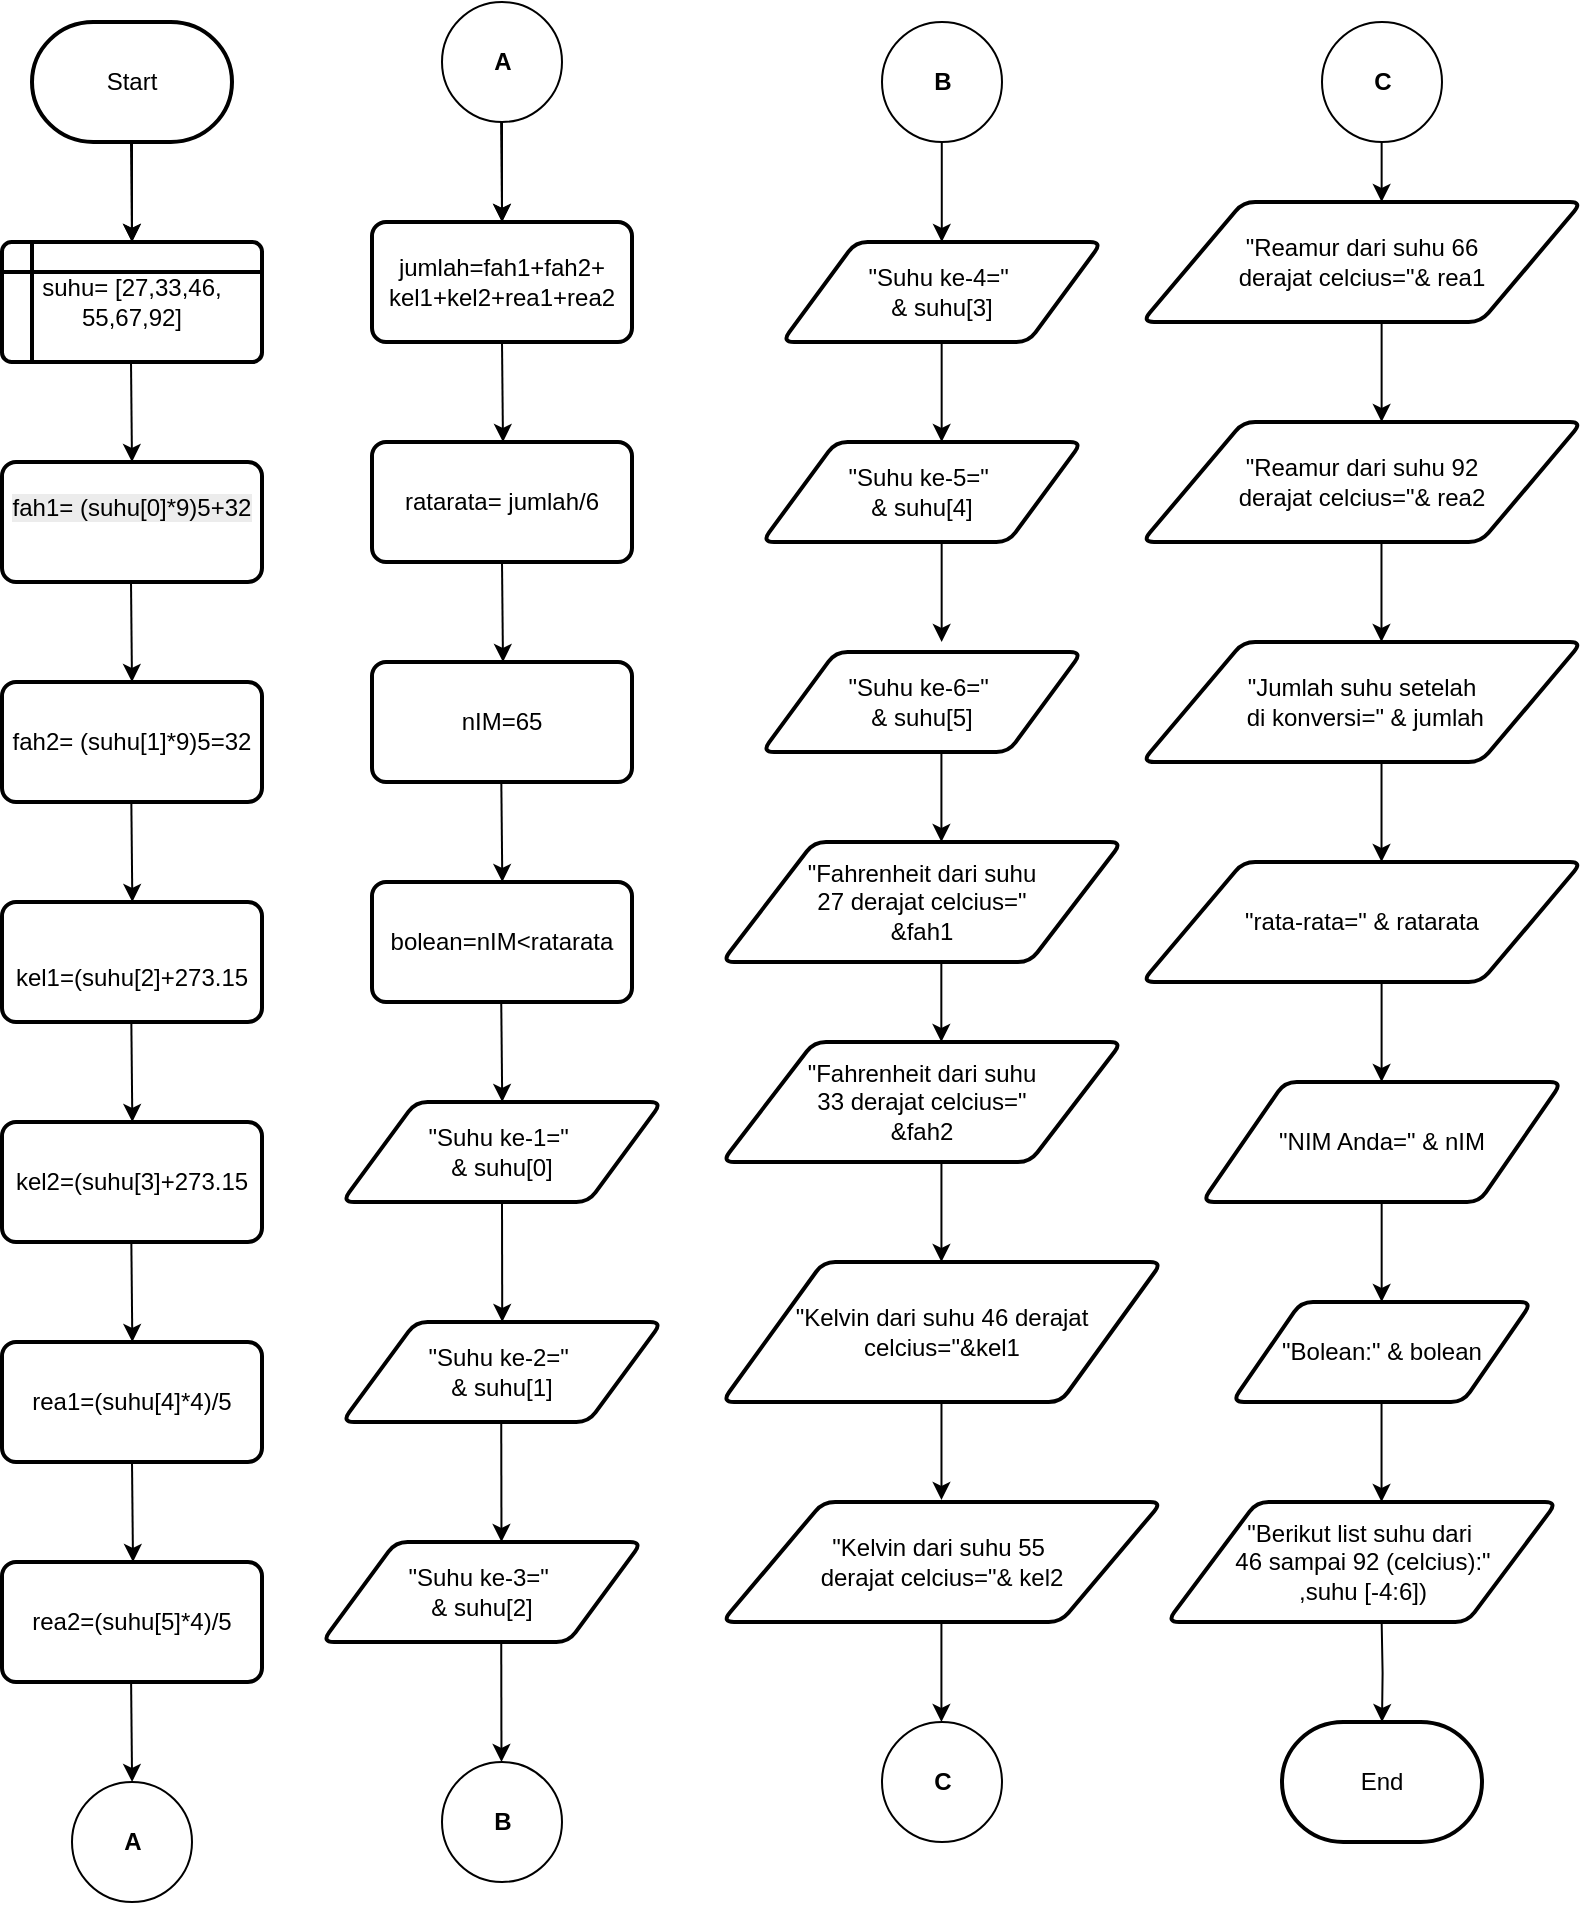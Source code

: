 <mxfile version="28.1.2" pages="2">
  <diagram name="Page-1" id="aWlOVev54Y7wxD_GlZZ6">
    <mxGraphModel dx="1737" dy="1043" grid="1" gridSize="10" guides="1" tooltips="1" connect="1" arrows="1" fold="1" page="1" pageScale="1" pageWidth="850" pageHeight="1100" math="0" shadow="0">
      <root>
        <mxCell id="0" />
        <mxCell id="1" parent="0" />
        <mxCell id="DTB9U6Tat9dKRQT2tUvX-7" value="" style="edgeStyle=orthogonalEdgeStyle;rounded=0;orthogonalLoop=1;jettySize=auto;html=1;" edge="1" parent="1">
          <mxGeometry relative="1" as="geometry">
            <mxPoint x="95" y="100" as="sourcePoint" />
            <mxPoint x="95" y="150" as="targetPoint" />
          </mxGeometry>
        </mxCell>
        <mxCell id="DTB9U6Tat9dKRQT2tUvX-4" value="" style="endArrow=classic;html=1;rounded=0;" edge="1" parent="1">
          <mxGeometry width="50" height="50" relative="1" as="geometry">
            <mxPoint x="94.5" y="100" as="sourcePoint" />
            <mxPoint x="95" y="150" as="targetPoint" />
          </mxGeometry>
        </mxCell>
        <mxCell id="DTB9U6Tat9dKRQT2tUvX-8" value="" style="endArrow=classic;html=1;rounded=0;" edge="1" parent="1">
          <mxGeometry width="50" height="50" relative="1" as="geometry">
            <mxPoint x="94.5" y="210" as="sourcePoint" />
            <mxPoint x="95" y="260" as="targetPoint" />
          </mxGeometry>
        </mxCell>
        <mxCell id="DTB9U6Tat9dKRQT2tUvX-11" value="" style="endArrow=classic;html=1;rounded=0;" edge="1" parent="1">
          <mxGeometry width="50" height="50" relative="1" as="geometry">
            <mxPoint x="94.5" y="320" as="sourcePoint" />
            <mxPoint x="95" y="370" as="targetPoint" />
          </mxGeometry>
        </mxCell>
        <mxCell id="DTB9U6Tat9dKRQT2tUvX-15" value="" style="endArrow=classic;html=1;rounded=0;" edge="1" parent="1">
          <mxGeometry width="50" height="50" relative="1" as="geometry">
            <mxPoint x="94.67" y="430" as="sourcePoint" />
            <mxPoint x="95.17" y="480" as="targetPoint" />
          </mxGeometry>
        </mxCell>
        <mxCell id="DTB9U6Tat9dKRQT2tUvX-18" value="" style="endArrow=classic;html=1;rounded=0;" edge="1" parent="1">
          <mxGeometry width="50" height="50" relative="1" as="geometry">
            <mxPoint x="94.67" y="540" as="sourcePoint" />
            <mxPoint x="95.17" y="590" as="targetPoint" />
          </mxGeometry>
        </mxCell>
        <mxCell id="DTB9U6Tat9dKRQT2tUvX-20" value="" style="endArrow=classic;html=1;rounded=0;" edge="1" parent="1">
          <mxGeometry width="50" height="50" relative="1" as="geometry">
            <mxPoint x="94.67" y="650" as="sourcePoint" />
            <mxPoint x="95.17" y="700" as="targetPoint" />
          </mxGeometry>
        </mxCell>
        <mxCell id="DTB9U6Tat9dKRQT2tUvX-25" value="" style="endArrow=classic;html=1;rounded=0;" edge="1" parent="1">
          <mxGeometry width="50" height="50" relative="1" as="geometry">
            <mxPoint x="95" y="760" as="sourcePoint" />
            <mxPoint x="95.5" y="810" as="targetPoint" />
          </mxGeometry>
        </mxCell>
        <mxCell id="DTB9U6Tat9dKRQT2tUvX-27" value="&#xa;&lt;span style=&quot;color: rgb(0, 0, 0); font-family: Helvetica; font-size: 12px; font-style: normal; font-variant-ligatures: normal; font-variant-caps: normal; font-weight: 400; letter-spacing: normal; orphans: 2; text-align: center; text-indent: 0px; text-transform: none; widows: 2; word-spacing: 0px; -webkit-text-stroke-width: 0px; white-space: normal; background-color: rgb(236, 236, 236); text-decoration-thickness: initial; text-decoration-style: initial; text-decoration-color: initial; display: inline !important; float: none;&quot;&gt;fah1= (suhu[0]*9)5+32&lt;/span&gt;&#xa;&#xa;" style="rounded=1;whiteSpace=wrap;html=1;absoluteArcSize=1;arcSize=14;strokeWidth=2;" vertex="1" parent="1">
          <mxGeometry x="30" y="260" width="130" height="60" as="geometry" />
        </mxCell>
        <mxCell id="DTB9U6Tat9dKRQT2tUvX-28" value="Start" style="strokeWidth=2;html=1;shape=mxgraph.flowchart.terminator;whiteSpace=wrap;" vertex="1" parent="1">
          <mxGeometry x="45" y="40" width="100" height="60" as="geometry" />
        </mxCell>
        <mxCell id="DTB9U6Tat9dKRQT2tUvX-29" value="fah2= (suhu[1]*9)5=32" style="rounded=1;whiteSpace=wrap;html=1;absoluteArcSize=1;arcSize=14;strokeWidth=2;" vertex="1" parent="1">
          <mxGeometry x="30" y="370" width="130" height="60" as="geometry" />
        </mxCell>
        <mxCell id="DTB9U6Tat9dKRQT2tUvX-30" value="&lt;br&gt;kel1=(suhu[2]+273.15" style="rounded=1;whiteSpace=wrap;html=1;absoluteArcSize=1;arcSize=14;strokeWidth=2;labelPosition=center;verticalLabelPosition=middle;align=center;verticalAlign=middle;" vertex="1" parent="1">
          <mxGeometry x="30" y="480" width="130" height="60" as="geometry" />
        </mxCell>
        <mxCell id="DTB9U6Tat9dKRQT2tUvX-34" value="kel2=(suhu[3]+273.15" style="rounded=1;whiteSpace=wrap;html=1;absoluteArcSize=1;arcSize=14;strokeWidth=2;labelPosition=center;verticalLabelPosition=middle;align=center;verticalAlign=middle;" vertex="1" parent="1">
          <mxGeometry x="30" y="590" width="130" height="60" as="geometry" />
        </mxCell>
        <mxCell id="DTB9U6Tat9dKRQT2tUvX-37" value="rea1=(suhu[4]*4)/5" style="rounded=1;whiteSpace=wrap;html=1;absoluteArcSize=1;arcSize=14;strokeWidth=2;labelPosition=center;verticalLabelPosition=middle;align=center;verticalAlign=middle;" vertex="1" parent="1">
          <mxGeometry x="30" y="700" width="130" height="60" as="geometry" />
        </mxCell>
        <mxCell id="DTB9U6Tat9dKRQT2tUvX-38" value="rea2=(suhu[5]*4)/5" style="rounded=1;whiteSpace=wrap;html=1;absoluteArcSize=1;arcSize=14;strokeWidth=2;labelPosition=center;verticalLabelPosition=middle;align=center;verticalAlign=middle;" vertex="1" parent="1">
          <mxGeometry x="30" y="810" width="130" height="60" as="geometry" />
        </mxCell>
        <mxCell id="DTB9U6Tat9dKRQT2tUvX-40" value="" style="endArrow=classic;html=1;rounded=0;" edge="1" parent="1">
          <mxGeometry width="50" height="50" relative="1" as="geometry">
            <mxPoint x="94.55" y="870" as="sourcePoint" />
            <mxPoint x="95.05" y="920" as="targetPoint" />
          </mxGeometry>
        </mxCell>
        <mxCell id="DTB9U6Tat9dKRQT2tUvX-43" value="" style="endArrow=classic;html=1;rounded=0;" edge="1" parent="1">
          <mxGeometry width="50" height="50" relative="1" as="geometry">
            <mxPoint x="279.55" y="90" as="sourcePoint" />
            <mxPoint x="280.05" y="140" as="targetPoint" />
          </mxGeometry>
        </mxCell>
        <mxCell id="DTB9U6Tat9dKRQT2tUvX-44" value="jumlah=fah1+fah2+&lt;div&gt;kel1+kel2+rea1+rea2&lt;/div&gt;" style="rounded=1;whiteSpace=wrap;html=1;absoluteArcSize=1;arcSize=14;strokeWidth=2;labelPosition=center;verticalLabelPosition=middle;align=center;verticalAlign=middle;movable=1;resizable=1;rotatable=1;deletable=1;editable=1;locked=0;connectable=1;" vertex="1" parent="1">
          <mxGeometry x="215" y="140" width="130" height="60" as="geometry" />
        </mxCell>
        <mxCell id="DTB9U6Tat9dKRQT2tUvX-49" value="" style="endArrow=classic;html=1;rounded=0;" edge="1" parent="1">
          <mxGeometry width="50" height="50" relative="1" as="geometry">
            <mxPoint x="280" y="200" as="sourcePoint" />
            <mxPoint x="280.5" y="250" as="targetPoint" />
          </mxGeometry>
        </mxCell>
        <mxCell id="DTB9U6Tat9dKRQT2tUvX-50" value="ratarata= jumlah/6" style="rounded=1;whiteSpace=wrap;html=1;absoluteArcSize=1;arcSize=14;strokeWidth=2;labelPosition=center;verticalLabelPosition=middle;align=center;verticalAlign=middle;" vertex="1" parent="1">
          <mxGeometry x="215" y="250" width="130" height="60" as="geometry" />
        </mxCell>
        <mxCell id="DTB9U6Tat9dKRQT2tUvX-51" value="" style="endArrow=classic;html=1;rounded=0;" edge="1" parent="1">
          <mxGeometry width="50" height="50" relative="1" as="geometry">
            <mxPoint x="280" y="310" as="sourcePoint" />
            <mxPoint x="280.5" y="360" as="targetPoint" />
          </mxGeometry>
        </mxCell>
        <mxCell id="DTB9U6Tat9dKRQT2tUvX-52" value="nIM=65" style="rounded=1;whiteSpace=wrap;html=1;absoluteArcSize=1;arcSize=14;strokeWidth=2;labelPosition=center;verticalLabelPosition=middle;align=center;verticalAlign=middle;" vertex="1" parent="1">
          <mxGeometry x="215" y="360" width="130" height="60" as="geometry" />
        </mxCell>
        <mxCell id="DTB9U6Tat9dKRQT2tUvX-53" value="A" style="verticalLabelPosition=middle;verticalAlign=middle;html=1;shape=mxgraph.flowchart.on-page_reference;labelPosition=center;align=center;fontStyle=1" vertex="1" parent="1">
          <mxGeometry x="65" y="920" width="60" height="60" as="geometry" />
        </mxCell>
        <mxCell id="DTB9U6Tat9dKRQT2tUvX-73" value="" style="edgeStyle=orthogonalEdgeStyle;rounded=0;orthogonalLoop=1;jettySize=auto;html=1;" edge="1" parent="1">
          <mxGeometry relative="1" as="geometry">
            <mxPoint x="280" y="90" as="sourcePoint" />
            <mxPoint x="280" y="140" as="targetPoint" />
          </mxGeometry>
        </mxCell>
        <mxCell id="DTB9U6Tat9dKRQT2tUvX-54" value="A" style="verticalLabelPosition=middle;verticalAlign=middle;html=1;shape=mxgraph.flowchart.on-page_reference;labelPosition=center;align=center;fontStyle=1" vertex="1" parent="1">
          <mxGeometry x="250" y="30" width="60" height="60" as="geometry" />
        </mxCell>
        <mxCell id="DTB9U6Tat9dKRQT2tUvX-55" value="" style="endArrow=classic;html=1;rounded=0;" edge="1" parent="1">
          <mxGeometry width="50" height="50" relative="1" as="geometry">
            <mxPoint x="279.66" y="420" as="sourcePoint" />
            <mxPoint x="280.16" y="470" as="targetPoint" />
          </mxGeometry>
        </mxCell>
        <mxCell id="DTB9U6Tat9dKRQT2tUvX-58" value="bolean=nIM&amp;lt;ratarata" style="rounded=1;whiteSpace=wrap;html=1;absoluteArcSize=1;arcSize=14;strokeWidth=2;labelPosition=center;verticalLabelPosition=middle;align=center;verticalAlign=middle;" vertex="1" parent="1">
          <mxGeometry x="215" y="470" width="130" height="60" as="geometry" />
        </mxCell>
        <mxCell id="DTB9U6Tat9dKRQT2tUvX-59" value="&quot;Suhu ke-1=&quot;&amp;nbsp;&lt;div&gt;&amp;amp; suhu[0]&lt;/div&gt;" style="shape=parallelogram;html=1;strokeWidth=2;perimeter=parallelogramPerimeter;whiteSpace=wrap;rounded=1;arcSize=12;size=0.23;" vertex="1" parent="1">
          <mxGeometry x="200" y="580" width="160" height="50" as="geometry" />
        </mxCell>
        <mxCell id="DTB9U6Tat9dKRQT2tUvX-60" value="" style="endArrow=classic;html=1;rounded=0;" edge="1" parent="1">
          <mxGeometry width="50" height="50" relative="1" as="geometry">
            <mxPoint x="279.62" y="530" as="sourcePoint" />
            <mxPoint x="280.12" y="580" as="targetPoint" />
          </mxGeometry>
        </mxCell>
        <mxCell id="DTB9U6Tat9dKRQT2tUvX-63" value="" style="endArrow=classic;html=1;rounded=0;exitX=0.5;exitY=1;exitDx=0;exitDy=0;" edge="1" parent="1" source="DTB9U6Tat9dKRQT2tUvX-59">
          <mxGeometry width="50" height="50" relative="1" as="geometry">
            <mxPoint x="279.62" y="640" as="sourcePoint" />
            <mxPoint x="280.12" y="690" as="targetPoint" />
          </mxGeometry>
        </mxCell>
        <mxCell id="DTB9U6Tat9dKRQT2tUvX-65" value="&quot;Suhu ke-2=&quot;&amp;nbsp;&lt;div&gt;&amp;amp; suhu[1]&lt;/div&gt;" style="shape=parallelogram;html=1;strokeWidth=2;perimeter=parallelogramPerimeter;whiteSpace=wrap;rounded=1;arcSize=12;size=0.23;" vertex="1" parent="1">
          <mxGeometry x="200" y="690" width="160" height="50" as="geometry" />
        </mxCell>
        <mxCell id="DTB9U6Tat9dKRQT2tUvX-68" value="suhu= [27,33,46,&lt;div&gt;55,67,92]&lt;/div&gt;" style="shape=internalStorage;whiteSpace=wrap;html=1;dx=15;dy=15;rounded=1;arcSize=8;strokeWidth=2;" vertex="1" parent="1">
          <mxGeometry x="30" y="150" width="130" height="60" as="geometry" />
        </mxCell>
        <mxCell id="DTB9U6Tat9dKRQT2tUvX-70" value="" style="endArrow=classic;html=1;rounded=0;exitX=0.5;exitY=1;exitDx=0;exitDy=0;" edge="1" parent="1">
          <mxGeometry width="50" height="50" relative="1" as="geometry">
            <mxPoint x="279.62" y="740" as="sourcePoint" />
            <mxPoint x="279.74" y="800" as="targetPoint" />
          </mxGeometry>
        </mxCell>
        <mxCell id="DTB9U6Tat9dKRQT2tUvX-71" value="&quot;Suhu ke-3=&quot;&amp;nbsp;&lt;div&gt;&amp;amp; suhu[2]&lt;/div&gt;" style="shape=parallelogram;html=1;strokeWidth=2;perimeter=parallelogramPerimeter;whiteSpace=wrap;rounded=1;arcSize=12;size=0.23;" vertex="1" parent="1">
          <mxGeometry x="190" y="800" width="160" height="50" as="geometry" />
        </mxCell>
        <mxCell id="DTB9U6Tat9dKRQT2tUvX-72" value="" style="endArrow=classic;html=1;rounded=0;exitX=0.5;exitY=1;exitDx=0;exitDy=0;" edge="1" parent="1">
          <mxGeometry width="50" height="50" relative="1" as="geometry">
            <mxPoint x="279.62" y="850" as="sourcePoint" />
            <mxPoint x="279.74" y="910" as="targetPoint" />
          </mxGeometry>
        </mxCell>
        <mxCell id="DTB9U6Tat9dKRQT2tUvX-76" value="" style="edgeStyle=orthogonalEdgeStyle;rounded=0;orthogonalLoop=1;jettySize=auto;html=1;" edge="1" parent="1">
          <mxGeometry relative="1" as="geometry">
            <mxPoint x="499.89" y="100" as="sourcePoint" />
            <mxPoint x="499.89" y="150" as="targetPoint" />
          </mxGeometry>
        </mxCell>
        <mxCell id="DTB9U6Tat9dKRQT2tUvX-77" value="&quot;Suhu ke-4=&quot;&amp;nbsp;&lt;div&gt;&amp;amp; suhu[3]&lt;/div&gt;" style="shape=parallelogram;html=1;strokeWidth=2;perimeter=parallelogramPerimeter;whiteSpace=wrap;rounded=1;arcSize=12;size=0.23;" vertex="1" parent="1">
          <mxGeometry x="420" y="150" width="160" height="50" as="geometry" />
        </mxCell>
        <mxCell id="DTB9U6Tat9dKRQT2tUvX-78" value="" style="edgeStyle=orthogonalEdgeStyle;rounded=0;orthogonalLoop=1;jettySize=auto;html=1;" edge="1" parent="1">
          <mxGeometry relative="1" as="geometry">
            <mxPoint x="499.83" y="200" as="sourcePoint" />
            <mxPoint x="499.83" y="250" as="targetPoint" />
          </mxGeometry>
        </mxCell>
        <mxCell id="DTB9U6Tat9dKRQT2tUvX-82" value="" style="edgeStyle=orthogonalEdgeStyle;rounded=0;orthogonalLoop=1;jettySize=auto;html=1;" edge="1" parent="1">
          <mxGeometry relative="1" as="geometry">
            <mxPoint x="499.83" y="300" as="sourcePoint" />
            <mxPoint x="499.83" y="350" as="targetPoint" />
          </mxGeometry>
        </mxCell>
        <mxCell id="DTB9U6Tat9dKRQT2tUvX-83" value="&quot;Suhu ke-5=&quot;&amp;nbsp;&lt;div&gt;&amp;amp; suhu[4]&lt;/div&gt;" style="shape=parallelogram;html=1;strokeWidth=2;perimeter=parallelogramPerimeter;whiteSpace=wrap;rounded=1;arcSize=12;size=0.23;" vertex="1" parent="1">
          <mxGeometry x="410" y="250" width="160" height="50" as="geometry" />
        </mxCell>
        <mxCell id="DTB9U6Tat9dKRQT2tUvX-84" value="" style="edgeStyle=orthogonalEdgeStyle;rounded=0;orthogonalLoop=1;jettySize=auto;html=1;" edge="1" parent="1">
          <mxGeometry relative="1" as="geometry">
            <mxPoint x="499.71" y="400" as="sourcePoint" />
            <mxPoint x="499.71" y="450" as="targetPoint" />
          </mxGeometry>
        </mxCell>
        <mxCell id="DTB9U6Tat9dKRQT2tUvX-85" value="&quot;Suhu ke-6=&quot;&amp;nbsp;&lt;div&gt;&amp;amp; suhu[5]&lt;/div&gt;" style="shape=parallelogram;html=1;strokeWidth=2;perimeter=parallelogramPerimeter;whiteSpace=wrap;rounded=1;arcSize=12;size=0.23;" vertex="1" parent="1">
          <mxGeometry x="410" y="355" width="160" height="50" as="geometry" />
        </mxCell>
        <mxCell id="DTB9U6Tat9dKRQT2tUvX-86" value="" style="edgeStyle=orthogonalEdgeStyle;rounded=0;orthogonalLoop=1;jettySize=auto;html=1;" edge="1" parent="1">
          <mxGeometry relative="1" as="geometry">
            <mxPoint x="499.67" y="500" as="sourcePoint" />
            <mxPoint x="499.67" y="550" as="targetPoint" />
          </mxGeometry>
        </mxCell>
        <mxCell id="DTB9U6Tat9dKRQT2tUvX-87" value="&quot;Fahrenheit dari suhu&lt;div&gt;27 derajat celcius=&quot;&lt;/div&gt;&lt;div&gt;&amp;amp;fah1&lt;/div&gt;" style="shape=parallelogram;html=1;strokeWidth=2;perimeter=parallelogramPerimeter;whiteSpace=wrap;rounded=1;arcSize=12;size=0.23;" vertex="1" parent="1">
          <mxGeometry x="390" y="450" width="200" height="60" as="geometry" />
        </mxCell>
        <mxCell id="DTB9U6Tat9dKRQT2tUvX-88" value="" style="edgeStyle=orthogonalEdgeStyle;rounded=0;orthogonalLoop=1;jettySize=auto;html=1;" edge="1" parent="1">
          <mxGeometry relative="1" as="geometry">
            <mxPoint x="499.72" y="610" as="sourcePoint" />
            <mxPoint x="499.72" y="660" as="targetPoint" />
          </mxGeometry>
        </mxCell>
        <mxCell id="DTB9U6Tat9dKRQT2tUvX-89" value="&quot;Fahrenheit dari suhu&lt;div&gt;33 derajat celcius=&quot;&lt;/div&gt;&lt;div&gt;&amp;amp;fah2&lt;/div&gt;" style="shape=parallelogram;html=1;strokeWidth=2;perimeter=parallelogramPerimeter;whiteSpace=wrap;rounded=1;arcSize=12;size=0.23;" vertex="1" parent="1">
          <mxGeometry x="390" y="550" width="200" height="60" as="geometry" />
        </mxCell>
        <mxCell id="DTB9U6Tat9dKRQT2tUvX-90" value="" style="edgeStyle=orthogonalEdgeStyle;rounded=0;orthogonalLoop=1;jettySize=auto;html=1;" edge="1" parent="1">
          <mxGeometry relative="1" as="geometry">
            <mxPoint x="499.74" y="729" as="sourcePoint" />
            <mxPoint x="499.74" y="779" as="targetPoint" />
          </mxGeometry>
        </mxCell>
        <mxCell id="DTB9U6Tat9dKRQT2tUvX-91" value="&quot;Kelvin dari suhu 46 derajat&lt;div&gt;celcius=&quot;&amp;amp;kel1&lt;/div&gt;" style="shape=parallelogram;html=1;strokeWidth=2;perimeter=parallelogramPerimeter;whiteSpace=wrap;rounded=1;arcSize=12;size=0.23;" vertex="1" parent="1">
          <mxGeometry x="390" y="660" width="220" height="70" as="geometry" />
        </mxCell>
        <mxCell id="VThM4lEWPv3zi0PNbjW7-1" value="B" style="verticalLabelPosition=middle;verticalAlign=middle;html=1;shape=mxgraph.flowchart.on-page_reference;labelPosition=center;align=center;fontStyle=1" vertex="1" parent="1">
          <mxGeometry x="250" y="910" width="60" height="60" as="geometry" />
        </mxCell>
        <mxCell id="VThM4lEWPv3zi0PNbjW7-2" value="B" style="verticalLabelPosition=middle;verticalAlign=middle;html=1;shape=mxgraph.flowchart.on-page_reference;labelPosition=center;align=center;fontStyle=1" vertex="1" parent="1">
          <mxGeometry x="470" y="40" width="60" height="60" as="geometry" />
        </mxCell>
        <mxCell id="VThM4lEWPv3zi0PNbjW7-3" value="" style="edgeStyle=orthogonalEdgeStyle;rounded=0;orthogonalLoop=1;jettySize=auto;html=1;" edge="1" parent="1">
          <mxGeometry relative="1" as="geometry">
            <mxPoint x="499.71" y="840" as="sourcePoint" />
            <mxPoint x="499.71" y="890" as="targetPoint" />
          </mxGeometry>
        </mxCell>
        <mxCell id="VThM4lEWPv3zi0PNbjW7-5" value="C" style="verticalLabelPosition=middle;verticalAlign=middle;html=1;shape=mxgraph.flowchart.on-page_reference;labelPosition=center;align=center;fontStyle=1" vertex="1" parent="1">
          <mxGeometry x="470" y="890" width="60" height="60" as="geometry" />
        </mxCell>
        <mxCell id="VThM4lEWPv3zi0PNbjW7-12" value="C" style="verticalLabelPosition=middle;verticalAlign=middle;html=1;shape=mxgraph.flowchart.on-page_reference;labelPosition=center;align=center;fontStyle=1" vertex="1" parent="1">
          <mxGeometry x="690" y="40" width="60" height="60" as="geometry" />
        </mxCell>
        <mxCell id="VThM4lEWPv3zi0PNbjW7-17" value="" style="endArrow=classic;html=1;rounded=0;" edge="1" parent="1">
          <mxGeometry width="50" height="50" relative="1" as="geometry">
            <mxPoint x="719.82" y="100" as="sourcePoint" />
            <mxPoint x="719.82" y="130" as="targetPoint" />
          </mxGeometry>
        </mxCell>
        <mxCell id="VThM4lEWPv3zi0PNbjW7-21" value="" style="edgeStyle=orthogonalEdgeStyle;rounded=0;orthogonalLoop=1;jettySize=auto;html=1;" edge="1" parent="1">
          <mxGeometry relative="1" as="geometry">
            <mxPoint x="719.81" y="190" as="sourcePoint" />
            <mxPoint x="719.81" y="240" as="targetPoint" />
          </mxGeometry>
        </mxCell>
        <mxCell id="VThM4lEWPv3zi0PNbjW7-22" value="&lt;font&gt;&quot;Reamur dari suhu 66&lt;/font&gt;&lt;div&gt;&lt;font&gt;derajat celcius=&quot;&amp;amp; rea1&lt;/font&gt;&lt;/div&gt;" style="shape=parallelogram;html=1;strokeWidth=2;perimeter=parallelogramPerimeter;whiteSpace=wrap;rounded=1;arcSize=12;size=0.23;" vertex="1" parent="1">
          <mxGeometry x="600" y="130" width="220" height="60" as="geometry" />
        </mxCell>
        <mxCell id="VThM4lEWPv3zi0PNbjW7-23" value="" style="edgeStyle=orthogonalEdgeStyle;rounded=0;orthogonalLoop=1;jettySize=auto;html=1;" edge="1" parent="1">
          <mxGeometry relative="1" as="geometry">
            <mxPoint x="719.74" y="300" as="sourcePoint" />
            <mxPoint x="719.74" y="350" as="targetPoint" />
          </mxGeometry>
        </mxCell>
        <mxCell id="VThM4lEWPv3zi0PNbjW7-24" value="&lt;font&gt;&quot;Reamur dari suhu 92&lt;/font&gt;&lt;div&gt;&lt;font&gt;derajat celcius=&quot;&amp;amp; rea2&lt;/font&gt;&lt;/div&gt;" style="shape=parallelogram;html=1;strokeWidth=2;perimeter=parallelogramPerimeter;whiteSpace=wrap;rounded=1;arcSize=12;size=0.23;" vertex="1" parent="1">
          <mxGeometry x="600" y="240" width="220" height="60" as="geometry" />
        </mxCell>
        <mxCell id="VThM4lEWPv3zi0PNbjW7-25" value="" style="edgeStyle=orthogonalEdgeStyle;rounded=0;orthogonalLoop=1;jettySize=auto;html=1;" edge="1" parent="1">
          <mxGeometry relative="1" as="geometry">
            <mxPoint x="719.76" y="410" as="sourcePoint" />
            <mxPoint x="719.76" y="460" as="targetPoint" />
          </mxGeometry>
        </mxCell>
        <mxCell id="VThM4lEWPv3zi0PNbjW7-26" value="&quot;Jumlah suhu setelah&lt;div&gt;&lt;span style=&quot;background-color: transparent; color: light-dark(rgb(0, 0, 0), rgb(255, 255, 255));&quot;&gt;&amp;nbsp;di konversi=&quot; &amp;amp; jumlah&lt;/span&gt;&lt;/div&gt;" style="shape=parallelogram;html=1;strokeWidth=2;perimeter=parallelogramPerimeter;whiteSpace=wrap;rounded=1;arcSize=12;size=0.23;" vertex="1" parent="1">
          <mxGeometry x="600" y="350" width="220" height="60" as="geometry" />
        </mxCell>
        <mxCell id="VThM4lEWPv3zi0PNbjW7-27" value="" style="edgeStyle=orthogonalEdgeStyle;rounded=0;orthogonalLoop=1;jettySize=auto;html=1;" edge="1" parent="1">
          <mxGeometry relative="1" as="geometry">
            <mxPoint x="719.8" y="520" as="sourcePoint" />
            <mxPoint x="719.8" y="570" as="targetPoint" />
          </mxGeometry>
        </mxCell>
        <mxCell id="VThM4lEWPv3zi0PNbjW7-28" value="&quot;rata-rata=&quot; &amp;amp; ratarata" style="shape=parallelogram;html=1;strokeWidth=2;perimeter=parallelogramPerimeter;whiteSpace=wrap;rounded=1;arcSize=12;size=0.23;" vertex="1" parent="1">
          <mxGeometry x="600" y="460" width="220" height="60" as="geometry" />
        </mxCell>
        <mxCell id="VThM4lEWPv3zi0PNbjW7-30" value="" style="edgeStyle=orthogonalEdgeStyle;rounded=0;orthogonalLoop=1;jettySize=auto;html=1;" edge="1" parent="1">
          <mxGeometry relative="1" as="geometry">
            <mxPoint x="719.83" y="630" as="sourcePoint" />
            <mxPoint x="719.83" y="680" as="targetPoint" />
          </mxGeometry>
        </mxCell>
        <mxCell id="VThM4lEWPv3zi0PNbjW7-31" value="&quot;NIM Anda=&quot; &amp;amp; nIM" style="shape=parallelogram;html=1;strokeWidth=2;perimeter=parallelogramPerimeter;whiteSpace=wrap;rounded=1;arcSize=12;size=0.23;" vertex="1" parent="1">
          <mxGeometry x="630" y="570" width="180" height="60" as="geometry" />
        </mxCell>
        <mxCell id="VThM4lEWPv3zi0PNbjW7-33" value="&lt;font&gt;&quot;Kelvin dari suhu 55&amp;nbsp;&lt;/font&gt;&lt;div&gt;&lt;font&gt;derajat celcius=&quot;&amp;amp; kel2&lt;/font&gt;&lt;/div&gt;" style="shape=parallelogram;html=1;strokeWidth=2;perimeter=parallelogramPerimeter;whiteSpace=wrap;rounded=1;arcSize=12;size=0.23;" vertex="1" parent="1">
          <mxGeometry x="390" y="780" width="220" height="60" as="geometry" />
        </mxCell>
        <mxCell id="VThM4lEWPv3zi0PNbjW7-34" value="&quot;Bolean:&quot; &amp;amp; bolean" style="shape=parallelogram;html=1;strokeWidth=2;perimeter=parallelogramPerimeter;whiteSpace=wrap;rounded=1;arcSize=12;size=0.23;" vertex="1" parent="1">
          <mxGeometry x="645" y="680" width="150" height="50" as="geometry" />
        </mxCell>
        <mxCell id="VThM4lEWPv3zi0PNbjW7-35" value="" style="edgeStyle=orthogonalEdgeStyle;rounded=0;orthogonalLoop=1;jettySize=auto;html=1;" edge="1" parent="1">
          <mxGeometry relative="1" as="geometry">
            <mxPoint x="719.77" y="730" as="sourcePoint" />
            <mxPoint x="719.77" y="780" as="targetPoint" />
          </mxGeometry>
        </mxCell>
        <mxCell id="VThM4lEWPv3zi0PNbjW7-36" value="&quot;Berikut list suhu dari&amp;nbsp;&lt;div&gt;46 sampai 92 (celcius):&quot;&lt;/div&gt;&lt;div&gt;,suhu [-4:6])&lt;/div&gt;" style="shape=parallelogram;html=1;strokeWidth=2;perimeter=parallelogramPerimeter;whiteSpace=wrap;rounded=1;arcSize=12;size=0.23;" vertex="1" parent="1">
          <mxGeometry x="612.5" y="780" width="195" height="60" as="geometry" />
        </mxCell>
        <mxCell id="VThM4lEWPv3zi0PNbjW7-37" value="" style="edgeStyle=orthogonalEdgeStyle;rounded=0;orthogonalLoop=1;jettySize=auto;html=1;" edge="1" parent="1" target="VThM4lEWPv3zi0PNbjW7-40">
          <mxGeometry relative="1" as="geometry">
            <mxPoint x="719.83" y="840" as="sourcePoint" />
            <mxPoint x="719.83" y="890" as="targetPoint" />
          </mxGeometry>
        </mxCell>
        <mxCell id="VThM4lEWPv3zi0PNbjW7-40" value="End" style="strokeWidth=2;html=1;shape=mxgraph.flowchart.terminator;whiteSpace=wrap;" vertex="1" parent="1">
          <mxGeometry x="670.0" y="890" width="100" height="60" as="geometry" />
        </mxCell>
      </root>
    </mxGraphModel>
  </diagram>
  <diagram name="Copy of Page-1" id="rs0fv9n4oo-5_266p8g9">
    <mxGraphModel dx="1384" dy="1190" grid="1" gridSize="10" guides="1" tooltips="1" connect="1" arrows="1" fold="1" page="1" pageScale="1" pageWidth="850" pageHeight="1100" math="0" shadow="0">
      <root>
        <mxCell id="9WPdtainYziYKOhHnNL9-0" />
        <mxCell id="9WPdtainYziYKOhHnNL9-1" parent="9WPdtainYziYKOhHnNL9-0" />
        <mxCell id="9WPdtainYziYKOhHnNL9-2" value="" style="edgeStyle=orthogonalEdgeStyle;rounded=0;orthogonalLoop=1;jettySize=auto;html=1;" edge="1" parent="9WPdtainYziYKOhHnNL9-1">
          <mxGeometry relative="1" as="geometry">
            <mxPoint x="130" y="130" as="sourcePoint" />
            <mxPoint x="130" y="180" as="targetPoint" />
          </mxGeometry>
        </mxCell>
        <mxCell id="9WPdtainYziYKOhHnNL9-3" value="" style="endArrow=classic;html=1;rounded=0;" edge="1" parent="9WPdtainYziYKOhHnNL9-1">
          <mxGeometry width="50" height="50" relative="1" as="geometry">
            <mxPoint x="129.5" y="130" as="sourcePoint" />
            <mxPoint x="130" y="180" as="targetPoint" />
          </mxGeometry>
        </mxCell>
        <mxCell id="9WPdtainYziYKOhHnNL9-4" value="" style="endArrow=classic;html=1;rounded=0;" edge="1" parent="9WPdtainYziYKOhHnNL9-1">
          <mxGeometry width="50" height="50" relative="1" as="geometry">
            <mxPoint x="129.5" y="240" as="sourcePoint" />
            <mxPoint x="130" y="290" as="targetPoint" />
          </mxGeometry>
        </mxCell>
        <mxCell id="9WPdtainYziYKOhHnNL9-5" value="" style="endArrow=classic;html=1;rounded=0;" edge="1" parent="9WPdtainYziYKOhHnNL9-1">
          <mxGeometry width="50" height="50" relative="1" as="geometry">
            <mxPoint x="129.5" y="350" as="sourcePoint" />
            <mxPoint x="130" y="400" as="targetPoint" />
          </mxGeometry>
        </mxCell>
        <mxCell id="9WPdtainYziYKOhHnNL9-6" value="" style="endArrow=classic;html=1;rounded=0;" edge="1" parent="9WPdtainYziYKOhHnNL9-1">
          <mxGeometry width="50" height="50" relative="1" as="geometry">
            <mxPoint x="129.67" y="460" as="sourcePoint" />
            <mxPoint x="130.17" y="510" as="targetPoint" />
          </mxGeometry>
        </mxCell>
        <mxCell id="9WPdtainYziYKOhHnNL9-7" value="" style="endArrow=classic;html=1;rounded=0;" edge="1" parent="9WPdtainYziYKOhHnNL9-1">
          <mxGeometry width="50" height="50" relative="1" as="geometry">
            <mxPoint x="129.67" y="570" as="sourcePoint" />
            <mxPoint x="130.17" y="620" as="targetPoint" />
          </mxGeometry>
        </mxCell>
        <mxCell id="9WPdtainYziYKOhHnNL9-8" value="" style="endArrow=classic;html=1;rounded=0;" edge="1" parent="9WPdtainYziYKOhHnNL9-1">
          <mxGeometry width="50" height="50" relative="1" as="geometry">
            <mxPoint x="129.67" y="680" as="sourcePoint" />
            <mxPoint x="130.17" y="730" as="targetPoint" />
          </mxGeometry>
        </mxCell>
        <mxCell id="9WPdtainYziYKOhHnNL9-9" value="" style="endArrow=classic;html=1;rounded=0;" edge="1" parent="9WPdtainYziYKOhHnNL9-1">
          <mxGeometry width="50" height="50" relative="1" as="geometry">
            <mxPoint x="130" y="790" as="sourcePoint" />
            <mxPoint x="130.5" y="840" as="targetPoint" />
          </mxGeometry>
        </mxCell>
        <mxCell id="9WPdtainYziYKOhHnNL9-10" value="&#xa;&lt;span style=&quot;color: rgb(0, 0, 0); font-family: Helvetica; font-size: 12px; font-style: normal; font-variant-ligatures: normal; font-variant-caps: normal; font-weight: 400; letter-spacing: normal; orphans: 2; text-align: center; text-indent: 0px; text-transform: none; widows: 2; word-spacing: 0px; -webkit-text-stroke-width: 0px; white-space: normal; background-color: rgb(236, 236, 236); text-decoration-thickness: initial; text-decoration-style: initial; text-decoration-color: initial; display: inline !important; float: none;&quot;&gt;fah1= (suhu[0]*9)5+32&lt;/span&gt;&#xa;&#xa;" style="rounded=1;whiteSpace=wrap;html=1;absoluteArcSize=1;arcSize=14;strokeWidth=2;" vertex="1" parent="9WPdtainYziYKOhHnNL9-1">
          <mxGeometry x="65" y="290" width="130" height="60" as="geometry" />
        </mxCell>
        <mxCell id="9WPdtainYziYKOhHnNL9-11" value="start" style="strokeWidth=2;html=1;shape=mxgraph.flowchart.terminator;whiteSpace=wrap;" vertex="1" parent="9WPdtainYziYKOhHnNL9-1">
          <mxGeometry x="80" y="70" width="100" height="60" as="geometry" />
        </mxCell>
        <mxCell id="9WPdtainYziYKOhHnNL9-12" value="fah2= (suhu[1]*9)5=32" style="rounded=1;whiteSpace=wrap;html=1;absoluteArcSize=1;arcSize=14;strokeWidth=2;" vertex="1" parent="9WPdtainYziYKOhHnNL9-1">
          <mxGeometry x="65" y="400" width="130" height="60" as="geometry" />
        </mxCell>
        <mxCell id="9WPdtainYziYKOhHnNL9-13" value="&lt;br&gt;kel1=(suhu[2]+273.15" style="rounded=1;whiteSpace=wrap;html=1;absoluteArcSize=1;arcSize=14;strokeWidth=2;labelPosition=center;verticalLabelPosition=middle;align=center;verticalAlign=middle;" vertex="1" parent="9WPdtainYziYKOhHnNL9-1">
          <mxGeometry x="65" y="510" width="130" height="60" as="geometry" />
        </mxCell>
        <mxCell id="9WPdtainYziYKOhHnNL9-14" value="kel2=(suhu[3]+273.15" style="rounded=1;whiteSpace=wrap;html=1;absoluteArcSize=1;arcSize=14;strokeWidth=2;labelPosition=center;verticalLabelPosition=middle;align=center;verticalAlign=middle;" vertex="1" parent="9WPdtainYziYKOhHnNL9-1">
          <mxGeometry x="65" y="620" width="130" height="60" as="geometry" />
        </mxCell>
        <mxCell id="9WPdtainYziYKOhHnNL9-15" value="rea1=(suhu[4]*4)/5" style="rounded=1;whiteSpace=wrap;html=1;absoluteArcSize=1;arcSize=14;strokeWidth=2;labelPosition=center;verticalLabelPosition=middle;align=center;verticalAlign=middle;" vertex="1" parent="9WPdtainYziYKOhHnNL9-1">
          <mxGeometry x="65" y="730" width="130" height="60" as="geometry" />
        </mxCell>
        <mxCell id="9WPdtainYziYKOhHnNL9-16" value="rea2=(suhu[5]*4)/5" style="rounded=1;whiteSpace=wrap;html=1;absoluteArcSize=1;arcSize=14;strokeWidth=2;labelPosition=center;verticalLabelPosition=middle;align=center;verticalAlign=middle;" vertex="1" parent="9WPdtainYziYKOhHnNL9-1">
          <mxGeometry x="65" y="840" width="130" height="60" as="geometry" />
        </mxCell>
        <mxCell id="9WPdtainYziYKOhHnNL9-17" value="" style="endArrow=classic;html=1;rounded=0;" edge="1" parent="9WPdtainYziYKOhHnNL9-1">
          <mxGeometry width="50" height="50" relative="1" as="geometry">
            <mxPoint x="129.55" y="900" as="sourcePoint" />
            <mxPoint x="130.05" y="950" as="targetPoint" />
          </mxGeometry>
        </mxCell>
        <mxCell id="9WPdtainYziYKOhHnNL9-18" value="" style="endArrow=classic;html=1;rounded=0;" edge="1" parent="9WPdtainYziYKOhHnNL9-1">
          <mxGeometry width="50" height="50" relative="1" as="geometry">
            <mxPoint x="329.55" y="130" as="sourcePoint" />
            <mxPoint x="330.05" y="180" as="targetPoint" />
          </mxGeometry>
        </mxCell>
        <mxCell id="9WPdtainYziYKOhHnNL9-19" value="jumlah=fah1+fah2+&lt;div&gt;kel1+kel2+rea1+rea2&lt;/div&gt;" style="rounded=1;whiteSpace=wrap;html=1;absoluteArcSize=1;arcSize=14;strokeWidth=2;labelPosition=center;verticalLabelPosition=middle;align=center;verticalAlign=middle;" vertex="1" parent="9WPdtainYziYKOhHnNL9-1">
          <mxGeometry x="265" y="180" width="130" height="60" as="geometry" />
        </mxCell>
        <mxCell id="9WPdtainYziYKOhHnNL9-20" value="" style="endArrow=classic;html=1;rounded=0;" edge="1" parent="9WPdtainYziYKOhHnNL9-1">
          <mxGeometry width="50" height="50" relative="1" as="geometry">
            <mxPoint x="330" y="240" as="sourcePoint" />
            <mxPoint x="330.5" y="290" as="targetPoint" />
          </mxGeometry>
        </mxCell>
        <mxCell id="9WPdtainYziYKOhHnNL9-21" value="ratarata= jumlah/6" style="rounded=1;whiteSpace=wrap;html=1;absoluteArcSize=1;arcSize=14;strokeWidth=2;labelPosition=center;verticalLabelPosition=middle;align=center;verticalAlign=middle;" vertex="1" parent="9WPdtainYziYKOhHnNL9-1">
          <mxGeometry x="265" y="290" width="130" height="60" as="geometry" />
        </mxCell>
        <mxCell id="9WPdtainYziYKOhHnNL9-22" value="" style="endArrow=classic;html=1;rounded=0;" edge="1" parent="9WPdtainYziYKOhHnNL9-1">
          <mxGeometry width="50" height="50" relative="1" as="geometry">
            <mxPoint x="330" y="350" as="sourcePoint" />
            <mxPoint x="330.5" y="400" as="targetPoint" />
          </mxGeometry>
        </mxCell>
        <mxCell id="9WPdtainYziYKOhHnNL9-23" value="nIM=65" style="rounded=1;whiteSpace=wrap;html=1;absoluteArcSize=1;arcSize=14;strokeWidth=2;labelPosition=center;verticalLabelPosition=middle;align=center;verticalAlign=middle;" vertex="1" parent="9WPdtainYziYKOhHnNL9-1">
          <mxGeometry x="265" y="400" width="130" height="60" as="geometry" />
        </mxCell>
        <mxCell id="9WPdtainYziYKOhHnNL9-24" value="A" style="verticalLabelPosition=middle;verticalAlign=middle;html=1;shape=mxgraph.flowchart.on-page_reference;labelPosition=center;align=center;fontStyle=1" vertex="1" parent="9WPdtainYziYKOhHnNL9-1">
          <mxGeometry x="100" y="950" width="60" height="60" as="geometry" />
        </mxCell>
        <mxCell id="9WPdtainYziYKOhHnNL9-25" value="" style="edgeStyle=orthogonalEdgeStyle;rounded=0;orthogonalLoop=1;jettySize=auto;html=1;" edge="1" parent="9WPdtainYziYKOhHnNL9-1" source="9WPdtainYziYKOhHnNL9-26" target="9WPdtainYziYKOhHnNL9-19">
          <mxGeometry relative="1" as="geometry" />
        </mxCell>
        <mxCell id="9WPdtainYziYKOhHnNL9-26" value="A" style="verticalLabelPosition=middle;verticalAlign=middle;html=1;shape=mxgraph.flowchart.on-page_reference;labelPosition=center;align=center;fontStyle=1" vertex="1" parent="9WPdtainYziYKOhHnNL9-1">
          <mxGeometry x="300" y="70" width="60" height="60" as="geometry" />
        </mxCell>
        <mxCell id="9WPdtainYziYKOhHnNL9-27" value="" style="endArrow=classic;html=1;rounded=0;" edge="1" parent="9WPdtainYziYKOhHnNL9-1">
          <mxGeometry width="50" height="50" relative="1" as="geometry">
            <mxPoint x="329.66" y="460" as="sourcePoint" />
            <mxPoint x="330.16" y="510" as="targetPoint" />
          </mxGeometry>
        </mxCell>
        <mxCell id="9WPdtainYziYKOhHnNL9-28" value="bolean=nIM&amp;lt;ratarata" style="rounded=1;whiteSpace=wrap;html=1;absoluteArcSize=1;arcSize=14;strokeWidth=2;labelPosition=center;verticalLabelPosition=middle;align=center;verticalAlign=middle;" vertex="1" parent="9WPdtainYziYKOhHnNL9-1">
          <mxGeometry x="265" y="510" width="130" height="60" as="geometry" />
        </mxCell>
        <mxCell id="9WPdtainYziYKOhHnNL9-29" value="&quot;Suhu ke-1=&quot;&amp;nbsp;&lt;div&gt;&amp;amp; suhu[0]&lt;/div&gt;" style="shape=parallelogram;html=1;strokeWidth=2;perimeter=parallelogramPerimeter;whiteSpace=wrap;rounded=1;arcSize=12;size=0.23;" vertex="1" parent="9WPdtainYziYKOhHnNL9-1">
          <mxGeometry x="250" y="620" width="160" height="50" as="geometry" />
        </mxCell>
        <mxCell id="9WPdtainYziYKOhHnNL9-30" value="" style="endArrow=classic;html=1;rounded=0;" edge="1" parent="9WPdtainYziYKOhHnNL9-1">
          <mxGeometry width="50" height="50" relative="1" as="geometry">
            <mxPoint x="329.62" y="570" as="sourcePoint" />
            <mxPoint x="330.12" y="620" as="targetPoint" />
          </mxGeometry>
        </mxCell>
        <mxCell id="9WPdtainYziYKOhHnNL9-31" value="" style="endArrow=classic;html=1;rounded=0;exitX=0.5;exitY=1;exitDx=0;exitDy=0;" edge="1" parent="9WPdtainYziYKOhHnNL9-1" source="9WPdtainYziYKOhHnNL9-29">
          <mxGeometry width="50" height="50" relative="1" as="geometry">
            <mxPoint x="329.62" y="680" as="sourcePoint" />
            <mxPoint x="330.12" y="730" as="targetPoint" />
          </mxGeometry>
        </mxCell>
        <mxCell id="9WPdtainYziYKOhHnNL9-32" value="&quot;Suhu ke-2=&quot;&amp;nbsp;&lt;div&gt;&amp;amp; suhu[1]&lt;/div&gt;" style="shape=parallelogram;html=1;strokeWidth=2;perimeter=parallelogramPerimeter;whiteSpace=wrap;rounded=1;arcSize=12;size=0.23;" vertex="1" parent="9WPdtainYziYKOhHnNL9-1">
          <mxGeometry x="250" y="730" width="160" height="50" as="geometry" />
        </mxCell>
        <mxCell id="9WPdtainYziYKOhHnNL9-33" value="suhu= [27,33,46,&lt;div&gt;55,67,92]&lt;/div&gt;" style="shape=internalStorage;whiteSpace=wrap;html=1;dx=15;dy=15;rounded=1;arcSize=8;strokeWidth=2;" vertex="1" parent="9WPdtainYziYKOhHnNL9-1">
          <mxGeometry x="65" y="180" width="130" height="60" as="geometry" />
        </mxCell>
        <mxCell id="9WPdtainYziYKOhHnNL9-34" value="" style="endArrow=classic;html=1;rounded=0;exitX=0.5;exitY=1;exitDx=0;exitDy=0;" edge="1" parent="9WPdtainYziYKOhHnNL9-1">
          <mxGeometry width="50" height="50" relative="1" as="geometry">
            <mxPoint x="329.62" y="780" as="sourcePoint" />
            <mxPoint x="329.74" y="840" as="targetPoint" />
          </mxGeometry>
        </mxCell>
        <mxCell id="9WPdtainYziYKOhHnNL9-35" value="&quot;Suhu ke-3=&quot;&amp;nbsp;&lt;div&gt;&amp;amp; suhu[2]&lt;/div&gt;" style="shape=parallelogram;html=1;strokeWidth=2;perimeter=parallelogramPerimeter;whiteSpace=wrap;rounded=1;arcSize=12;size=0.23;" vertex="1" parent="9WPdtainYziYKOhHnNL9-1">
          <mxGeometry x="240" y="840" width="160" height="50" as="geometry" />
        </mxCell>
        <mxCell id="9WPdtainYziYKOhHnNL9-36" value="" style="endArrow=classic;html=1;rounded=0;exitX=0.5;exitY=1;exitDx=0;exitDy=0;" edge="1" parent="9WPdtainYziYKOhHnNL9-1">
          <mxGeometry width="50" height="50" relative="1" as="geometry">
            <mxPoint x="329.62" y="890" as="sourcePoint" />
            <mxPoint x="329.74" y="950" as="targetPoint" />
          </mxGeometry>
        </mxCell>
        <mxCell id="9WPdtainYziYKOhHnNL9-37" value="" style="edgeStyle=orthogonalEdgeStyle;rounded=0;orthogonalLoop=1;jettySize=auto;html=1;" edge="1" parent="9WPdtainYziYKOhHnNL9-1">
          <mxGeometry relative="1" as="geometry">
            <mxPoint x="519.89" y="130" as="sourcePoint" />
            <mxPoint x="519.89" y="180" as="targetPoint" />
          </mxGeometry>
        </mxCell>
        <mxCell id="9WPdtainYziYKOhHnNL9-38" value="&quot;Suhu ke-4=&quot;&amp;nbsp;&lt;div&gt;&amp;amp; suhu[3]&lt;/div&gt;" style="shape=parallelogram;html=1;strokeWidth=2;perimeter=parallelogramPerimeter;whiteSpace=wrap;rounded=1;arcSize=12;size=0.23;" vertex="1" parent="9WPdtainYziYKOhHnNL9-1">
          <mxGeometry x="440" y="180" width="160" height="50" as="geometry" />
        </mxCell>
        <mxCell id="9WPdtainYziYKOhHnNL9-39" value="" style="edgeStyle=orthogonalEdgeStyle;rounded=0;orthogonalLoop=1;jettySize=auto;html=1;" edge="1" parent="9WPdtainYziYKOhHnNL9-1">
          <mxGeometry relative="1" as="geometry">
            <mxPoint x="519.83" y="230" as="sourcePoint" />
            <mxPoint x="519.83" y="280" as="targetPoint" />
          </mxGeometry>
        </mxCell>
        <mxCell id="9WPdtainYziYKOhHnNL9-40" value="&quot;Suhu ke-4=&quot;&amp;nbsp;&lt;div&gt;&amp;amp; suhu[3]&lt;/div&gt;" style="shape=parallelogram;html=1;strokeWidth=2;perimeter=parallelogramPerimeter;whiteSpace=wrap;rounded=1;arcSize=12;size=0.23;" vertex="1" parent="9WPdtainYziYKOhHnNL9-1">
          <mxGeometry x="440" y="280" width="160" height="50" as="geometry" />
        </mxCell>
        <mxCell id="9WPdtainYziYKOhHnNL9-41" value="" style="edgeStyle=orthogonalEdgeStyle;rounded=0;orthogonalLoop=1;jettySize=auto;html=1;" edge="1" parent="9WPdtainYziYKOhHnNL9-1">
          <mxGeometry relative="1" as="geometry">
            <mxPoint x="519.83" y="330" as="sourcePoint" />
            <mxPoint x="519.83" y="380" as="targetPoint" />
          </mxGeometry>
        </mxCell>
        <mxCell id="9WPdtainYziYKOhHnNL9-42" value="&quot;Suhu ke-5=&quot;&amp;nbsp;&lt;div&gt;&amp;amp; suhu[4]&lt;/div&gt;" style="shape=parallelogram;html=1;strokeWidth=2;perimeter=parallelogramPerimeter;whiteSpace=wrap;rounded=1;arcSize=12;size=0.23;" vertex="1" parent="9WPdtainYziYKOhHnNL9-1">
          <mxGeometry x="440" y="380" width="160" height="50" as="geometry" />
        </mxCell>
        <mxCell id="9WPdtainYziYKOhHnNL9-43" value="" style="edgeStyle=orthogonalEdgeStyle;rounded=0;orthogonalLoop=1;jettySize=auto;html=1;" edge="1" parent="9WPdtainYziYKOhHnNL9-1">
          <mxGeometry relative="1" as="geometry">
            <mxPoint x="519.71" y="430" as="sourcePoint" />
            <mxPoint x="519.71" y="480" as="targetPoint" />
          </mxGeometry>
        </mxCell>
        <mxCell id="9WPdtainYziYKOhHnNL9-44" value="&quot;Suhu ke-6=&quot;&amp;nbsp;&lt;div&gt;&amp;amp; suhu[5]&lt;/div&gt;" style="shape=parallelogram;html=1;strokeWidth=2;perimeter=parallelogramPerimeter;whiteSpace=wrap;rounded=1;arcSize=12;size=0.23;" vertex="1" parent="9WPdtainYziYKOhHnNL9-1">
          <mxGeometry x="440" y="480" width="160" height="50" as="geometry" />
        </mxCell>
        <mxCell id="9WPdtainYziYKOhHnNL9-45" value="" style="edgeStyle=orthogonalEdgeStyle;rounded=0;orthogonalLoop=1;jettySize=auto;html=1;" edge="1" parent="9WPdtainYziYKOhHnNL9-1">
          <mxGeometry relative="1" as="geometry">
            <mxPoint x="519.67" y="530" as="sourcePoint" />
            <mxPoint x="519.67" y="580" as="targetPoint" />
          </mxGeometry>
        </mxCell>
        <mxCell id="9WPdtainYziYKOhHnNL9-46" value="&quot;Fahrenheit dari suhu&lt;div&gt;27 derajat celcius=&quot;&lt;/div&gt;&lt;div&gt;&amp;amp;fah1&lt;/div&gt;" style="shape=parallelogram;html=1;strokeWidth=2;perimeter=parallelogramPerimeter;whiteSpace=wrap;rounded=1;arcSize=12;size=0.23;" vertex="1" parent="9WPdtainYziYKOhHnNL9-1">
          <mxGeometry x="420" y="580" width="200" height="60" as="geometry" />
        </mxCell>
        <mxCell id="9WPdtainYziYKOhHnNL9-47" value="" style="edgeStyle=orthogonalEdgeStyle;rounded=0;orthogonalLoop=1;jettySize=auto;html=1;" edge="1" parent="9WPdtainYziYKOhHnNL9-1">
          <mxGeometry relative="1" as="geometry">
            <mxPoint x="519.72" y="640" as="sourcePoint" />
            <mxPoint x="519.72" y="690" as="targetPoint" />
          </mxGeometry>
        </mxCell>
        <mxCell id="9WPdtainYziYKOhHnNL9-48" value="&quot;Fahrenheit dari suhu&lt;div&gt;33 derajat celcius=&quot;&lt;/div&gt;&lt;div&gt;&amp;amp;fah2&lt;/div&gt;" style="shape=parallelogram;html=1;strokeWidth=2;perimeter=parallelogramPerimeter;whiteSpace=wrap;rounded=1;arcSize=12;size=0.23;" vertex="1" parent="9WPdtainYziYKOhHnNL9-1">
          <mxGeometry x="420" y="690" width="200" height="60" as="geometry" />
        </mxCell>
        <mxCell id="9WPdtainYziYKOhHnNL9-49" value="" style="edgeStyle=orthogonalEdgeStyle;rounded=0;orthogonalLoop=1;jettySize=auto;html=1;" edge="1" parent="9WPdtainYziYKOhHnNL9-1">
          <mxGeometry relative="1" as="geometry">
            <mxPoint x="519.74" y="750" as="sourcePoint" />
            <mxPoint x="519.74" y="800" as="targetPoint" />
          </mxGeometry>
        </mxCell>
        <mxCell id="9WPdtainYziYKOhHnNL9-50" value="&quot;Kelvin dari suhu 46 derajat&lt;div&gt;celcius=&quot;&amp;amp;kel1&lt;/div&gt;" style="shape=parallelogram;html=1;strokeWidth=2;perimeter=parallelogramPerimeter;whiteSpace=wrap;rounded=1;arcSize=12;size=0.23;" vertex="1" parent="9WPdtainYziYKOhHnNL9-1">
          <mxGeometry x="405" y="800" width="230" height="60" as="geometry" />
        </mxCell>
        <mxCell id="9WPdtainYziYKOhHnNL9-51" value="1" style="verticalLabelPosition=middle;verticalAlign=middle;html=1;shape=offPageConnector;rounded=0;size=0.5;labelPosition=center;align=center;fontStyle=1" vertex="1" parent="9WPdtainYziYKOhHnNL9-1">
          <mxGeometry x="300" y="950" width="60" height="60" as="geometry" />
        </mxCell>
      </root>
    </mxGraphModel>
  </diagram>
</mxfile>
